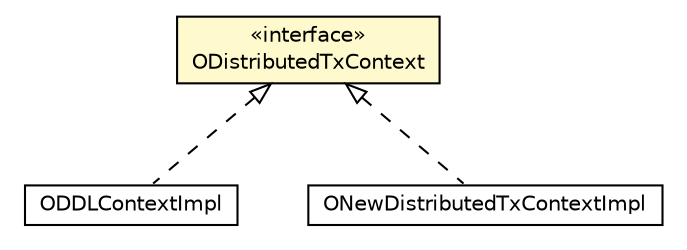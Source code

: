 #!/usr/local/bin/dot
#
# Class diagram 
# Generated by UMLGraph version R5_6-24-gf6e263 (http://www.umlgraph.org/)
#

digraph G {
	edge [fontname="Helvetica",fontsize=10,labelfontname="Helvetica",labelfontsize=10];
	node [fontname="Helvetica",fontsize=10,shape=plaintext];
	nodesep=0.25;
	ranksep=0.5;
	// com.orientechnologies.orient.server.distributed.ODistributedTxContext
	c3071500 [label=<<table title="com.orientechnologies.orient.server.distributed.ODistributedTxContext" border="0" cellborder="1" cellspacing="0" cellpadding="2" port="p" bgcolor="lemonChiffon" href="./ODistributedTxContext.html">
		<tr><td><table border="0" cellspacing="0" cellpadding="1">
<tr><td align="center" balign="center"> &#171;interface&#187; </td></tr>
<tr><td align="center" balign="center"> ODistributedTxContext </td></tr>
		</table></td></tr>
		</table>>, URL="./ODistributedTxContext.html", fontname="Helvetica", fontcolor="black", fontsize=10.0];
	// com.orientechnologies.orient.server.distributed.impl.ODDLContextImpl
	c3071761 [label=<<table title="com.orientechnologies.orient.server.distributed.impl.ODDLContextImpl" border="0" cellborder="1" cellspacing="0" cellpadding="2" port="p" href="./impl/ODDLContextImpl.html">
		<tr><td><table border="0" cellspacing="0" cellpadding="1">
<tr><td align="center" balign="center"> ODDLContextImpl </td></tr>
		</table></td></tr>
		</table>>, URL="./impl/ODDLContextImpl.html", fontname="Helvetica", fontcolor="black", fontsize=10.0];
	// com.orientechnologies.orient.server.distributed.impl.ONewDistributedTxContextImpl
	c3071770 [label=<<table title="com.orientechnologies.orient.server.distributed.impl.ONewDistributedTxContextImpl" border="0" cellborder="1" cellspacing="0" cellpadding="2" port="p" href="./impl/ONewDistributedTxContextImpl.html">
		<tr><td><table border="0" cellspacing="0" cellpadding="1">
<tr><td align="center" balign="center"> ONewDistributedTxContextImpl </td></tr>
		</table></td></tr>
		</table>>, URL="./impl/ONewDistributedTxContextImpl.html", fontname="Helvetica", fontcolor="black", fontsize=10.0];
	//com.orientechnologies.orient.server.distributed.impl.ODDLContextImpl implements com.orientechnologies.orient.server.distributed.ODistributedTxContext
	c3071500:p -> c3071761:p [dir=back,arrowtail=empty,style=dashed];
	//com.orientechnologies.orient.server.distributed.impl.ONewDistributedTxContextImpl implements com.orientechnologies.orient.server.distributed.ODistributedTxContext
	c3071500:p -> c3071770:p [dir=back,arrowtail=empty,style=dashed];
}

